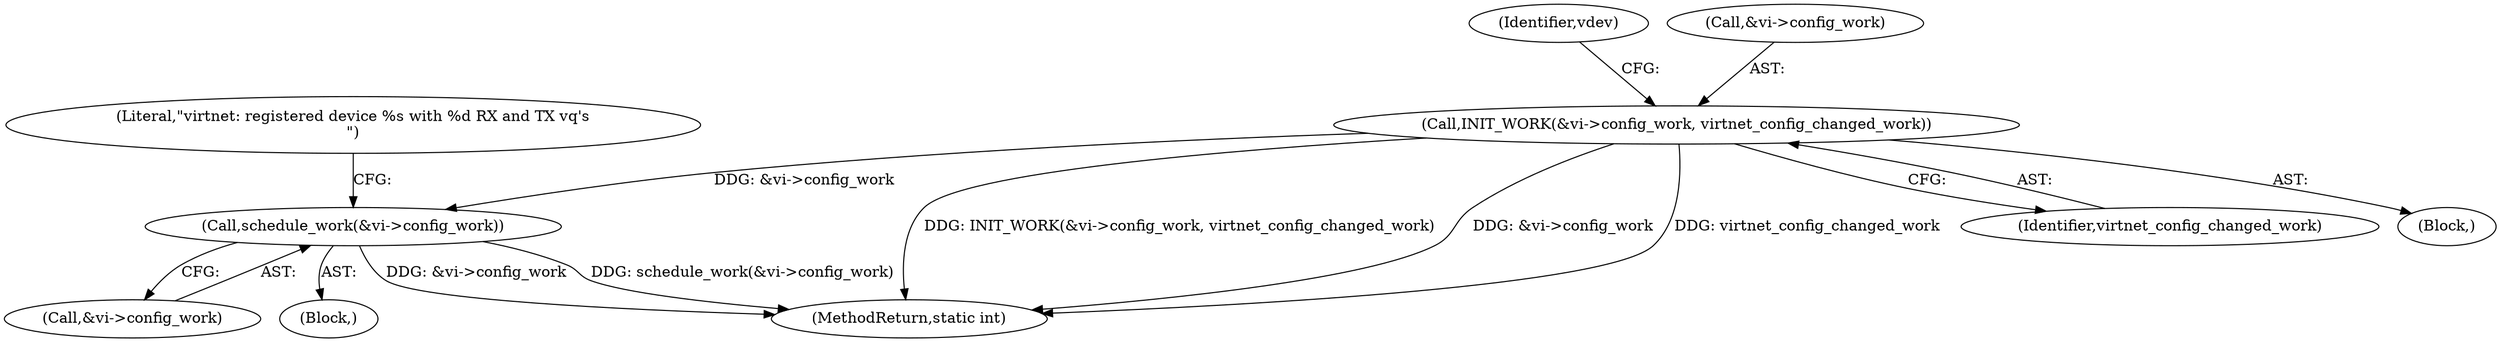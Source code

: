 digraph "0_linux_48900cb6af4282fa0fb6ff4d72a81aa3dadb5c39@pointer" {
"1000376" [label="(Call,INIT_WORK(&vi->config_work, virtnet_config_changed_work))"];
"1000593" [label="(Call,schedule_work(&vi->config_work))"];
"1000642" [label="(MethodReturn,static int)"];
"1000376" [label="(Call,INIT_WORK(&vi->config_work, virtnet_config_changed_work))"];
"1000381" [label="(Identifier,virtnet_config_changed_work)"];
"1000385" [label="(Identifier,vdev)"];
"1000593" [label="(Call,schedule_work(&vi->config_work))"];
"1000377" [label="(Call,&vi->config_work)"];
"1000608" [label="(Literal,\"virtnet: registered device %s with %d RX and TX vq's\n\")"];
"1000594" [label="(Call,&vi->config_work)"];
"1000590" [label="(Block,)"];
"1000118" [label="(Block,)"];
"1000376" -> "1000118"  [label="AST: "];
"1000376" -> "1000381"  [label="CFG: "];
"1000377" -> "1000376"  [label="AST: "];
"1000381" -> "1000376"  [label="AST: "];
"1000385" -> "1000376"  [label="CFG: "];
"1000376" -> "1000642"  [label="DDG: INIT_WORK(&vi->config_work, virtnet_config_changed_work)"];
"1000376" -> "1000642"  [label="DDG: &vi->config_work"];
"1000376" -> "1000642"  [label="DDG: virtnet_config_changed_work"];
"1000376" -> "1000593"  [label="DDG: &vi->config_work"];
"1000593" -> "1000590"  [label="AST: "];
"1000593" -> "1000594"  [label="CFG: "];
"1000594" -> "1000593"  [label="AST: "];
"1000608" -> "1000593"  [label="CFG: "];
"1000593" -> "1000642"  [label="DDG: &vi->config_work"];
"1000593" -> "1000642"  [label="DDG: schedule_work(&vi->config_work)"];
}

